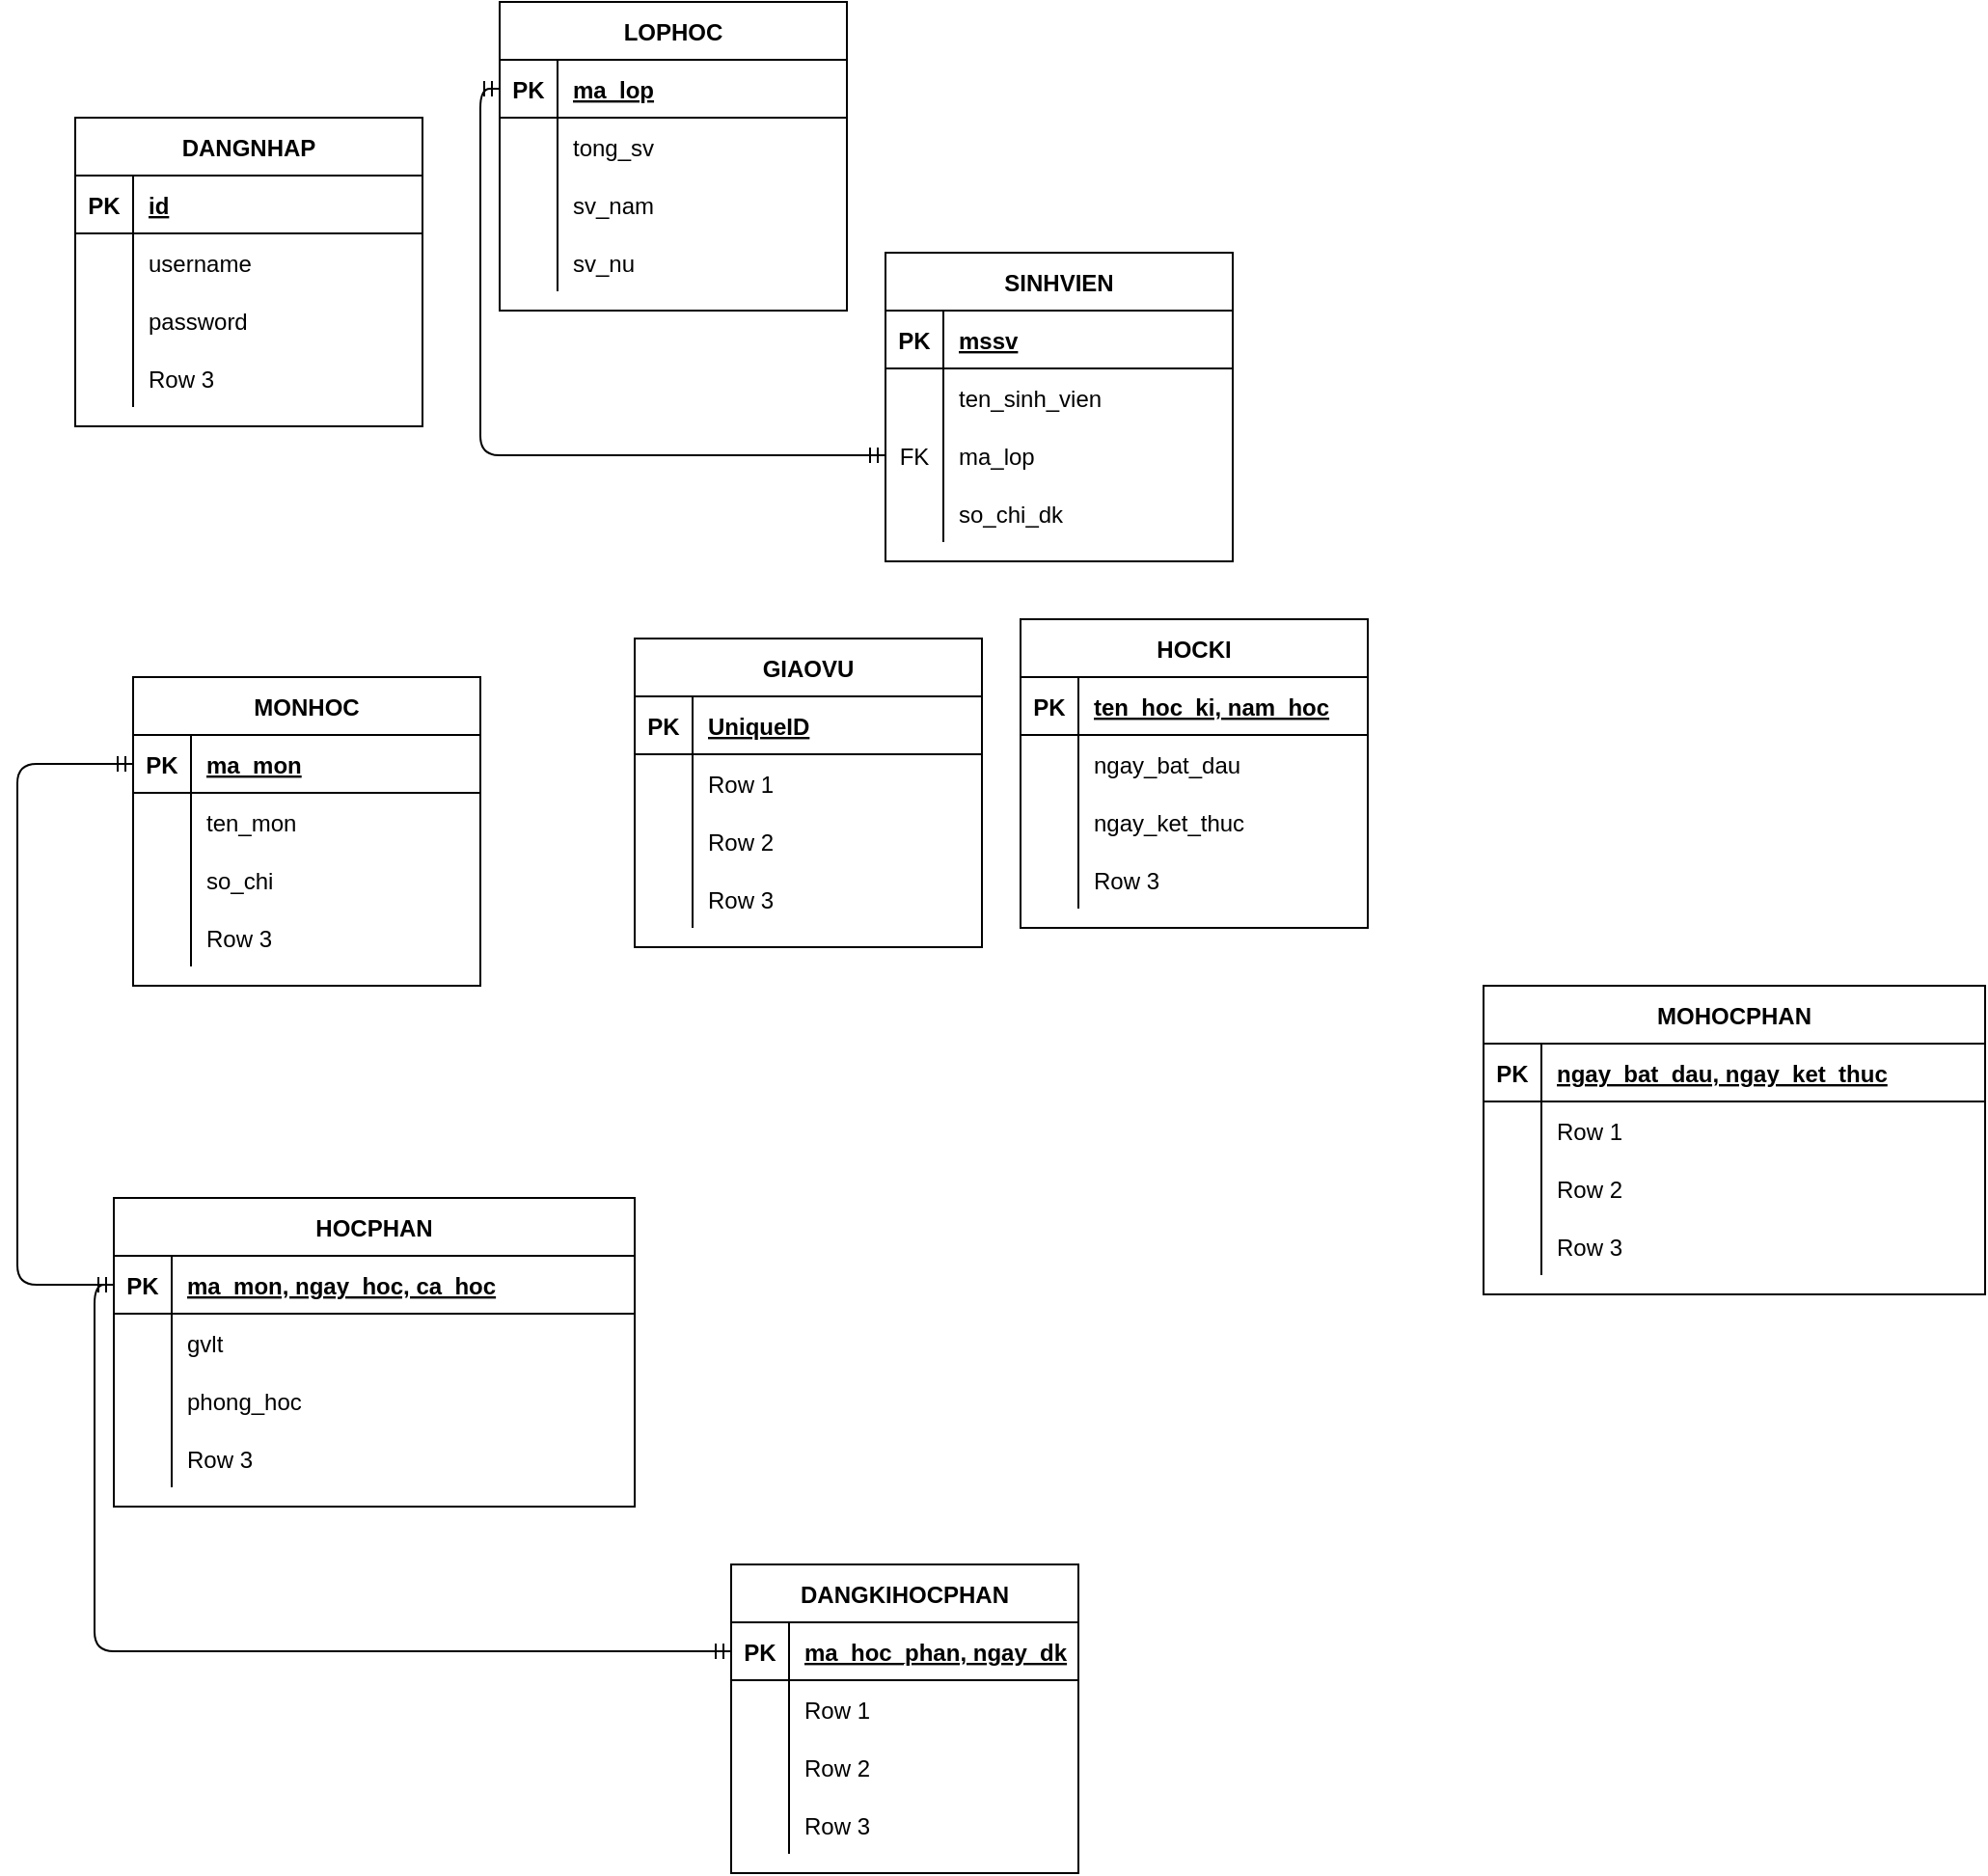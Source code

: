<mxfile version="14.6.13" type="github"><diagram id="GJM6zUSUOL6s_9vkTZ4t" name="Page-1"><mxGraphModel dx="878" dy="973" grid="1" gridSize="10" guides="1" tooltips="1" connect="1" arrows="1" fold="1" page="1" pageScale="1" pageWidth="1654" pageHeight="2336" math="0" shadow="0"><root><mxCell id="0"/><mxCell id="1" parent="0"/><mxCell id="GPSX9ld1nxU1c7M4C676-1" value="DANGNHAP" style="shape=table;startSize=30;container=1;collapsible=1;childLayout=tableLayout;fixedRows=1;rowLines=0;fontStyle=1;align=center;resizeLast=1;" vertex="1" parent="1"><mxGeometry x="130" y="150" width="180" height="160" as="geometry"/></mxCell><mxCell id="GPSX9ld1nxU1c7M4C676-2" value="" style="shape=partialRectangle;collapsible=0;dropTarget=0;pointerEvents=0;fillColor=none;top=0;left=0;bottom=1;right=0;points=[[0,0.5],[1,0.5]];portConstraint=eastwest;" vertex="1" parent="GPSX9ld1nxU1c7M4C676-1"><mxGeometry y="30" width="180" height="30" as="geometry"/></mxCell><mxCell id="GPSX9ld1nxU1c7M4C676-3" value="PK" style="shape=partialRectangle;connectable=0;fillColor=none;top=0;left=0;bottom=0;right=0;fontStyle=1;overflow=hidden;" vertex="1" parent="GPSX9ld1nxU1c7M4C676-2"><mxGeometry width="30" height="30" as="geometry"/></mxCell><mxCell id="GPSX9ld1nxU1c7M4C676-4" value="id" style="shape=partialRectangle;connectable=0;fillColor=none;top=0;left=0;bottom=0;right=0;align=left;spacingLeft=6;fontStyle=5;overflow=hidden;" vertex="1" parent="GPSX9ld1nxU1c7M4C676-2"><mxGeometry x="30" width="150" height="30" as="geometry"/></mxCell><mxCell id="GPSX9ld1nxU1c7M4C676-5" value="" style="shape=partialRectangle;collapsible=0;dropTarget=0;pointerEvents=0;fillColor=none;top=0;left=0;bottom=0;right=0;points=[[0,0.5],[1,0.5]];portConstraint=eastwest;" vertex="1" parent="GPSX9ld1nxU1c7M4C676-1"><mxGeometry y="60" width="180" height="30" as="geometry"/></mxCell><mxCell id="GPSX9ld1nxU1c7M4C676-6" value="" style="shape=partialRectangle;connectable=0;fillColor=none;top=0;left=0;bottom=0;right=0;editable=1;overflow=hidden;" vertex="1" parent="GPSX9ld1nxU1c7M4C676-5"><mxGeometry width="30" height="30" as="geometry"/></mxCell><mxCell id="GPSX9ld1nxU1c7M4C676-7" value="username" style="shape=partialRectangle;connectable=0;fillColor=none;top=0;left=0;bottom=0;right=0;align=left;spacingLeft=6;overflow=hidden;" vertex="1" parent="GPSX9ld1nxU1c7M4C676-5"><mxGeometry x="30" width="150" height="30" as="geometry"/></mxCell><mxCell id="GPSX9ld1nxU1c7M4C676-8" value="" style="shape=partialRectangle;collapsible=0;dropTarget=0;pointerEvents=0;fillColor=none;top=0;left=0;bottom=0;right=0;points=[[0,0.5],[1,0.5]];portConstraint=eastwest;" vertex="1" parent="GPSX9ld1nxU1c7M4C676-1"><mxGeometry y="90" width="180" height="30" as="geometry"/></mxCell><mxCell id="GPSX9ld1nxU1c7M4C676-9" value="" style="shape=partialRectangle;connectable=0;fillColor=none;top=0;left=0;bottom=0;right=0;editable=1;overflow=hidden;" vertex="1" parent="GPSX9ld1nxU1c7M4C676-8"><mxGeometry width="30" height="30" as="geometry"/></mxCell><mxCell id="GPSX9ld1nxU1c7M4C676-10" value="password" style="shape=partialRectangle;connectable=0;fillColor=none;top=0;left=0;bottom=0;right=0;align=left;spacingLeft=6;overflow=hidden;" vertex="1" parent="GPSX9ld1nxU1c7M4C676-8"><mxGeometry x="30" width="150" height="30" as="geometry"/></mxCell><mxCell id="GPSX9ld1nxU1c7M4C676-11" value="" style="shape=partialRectangle;collapsible=0;dropTarget=0;pointerEvents=0;fillColor=none;top=0;left=0;bottom=0;right=0;points=[[0,0.5],[1,0.5]];portConstraint=eastwest;" vertex="1" parent="GPSX9ld1nxU1c7M4C676-1"><mxGeometry y="120" width="180" height="30" as="geometry"/></mxCell><mxCell id="GPSX9ld1nxU1c7M4C676-12" value="" style="shape=partialRectangle;connectable=0;fillColor=none;top=0;left=0;bottom=0;right=0;editable=1;overflow=hidden;" vertex="1" parent="GPSX9ld1nxU1c7M4C676-11"><mxGeometry width="30" height="30" as="geometry"/></mxCell><mxCell id="GPSX9ld1nxU1c7M4C676-13" value="Row 3" style="shape=partialRectangle;connectable=0;fillColor=none;top=0;left=0;bottom=0;right=0;align=left;spacingLeft=6;overflow=hidden;" vertex="1" parent="GPSX9ld1nxU1c7M4C676-11"><mxGeometry x="30" width="150" height="30" as="geometry"/></mxCell><mxCell id="GPSX9ld1nxU1c7M4C676-18" value="SINHVIEN" style="shape=table;startSize=30;container=1;collapsible=1;childLayout=tableLayout;fixedRows=1;rowLines=0;fontStyle=1;align=center;resizeLast=1;" vertex="1" parent="1"><mxGeometry x="550" y="220" width="180" height="160" as="geometry"/></mxCell><mxCell id="GPSX9ld1nxU1c7M4C676-19" value="" style="shape=partialRectangle;collapsible=0;dropTarget=0;pointerEvents=0;fillColor=none;top=0;left=0;bottom=1;right=0;points=[[0,0.5],[1,0.5]];portConstraint=eastwest;" vertex="1" parent="GPSX9ld1nxU1c7M4C676-18"><mxGeometry y="30" width="180" height="30" as="geometry"/></mxCell><mxCell id="GPSX9ld1nxU1c7M4C676-20" value="PK" style="shape=partialRectangle;connectable=0;fillColor=none;top=0;left=0;bottom=0;right=0;fontStyle=1;overflow=hidden;" vertex="1" parent="GPSX9ld1nxU1c7M4C676-19"><mxGeometry width="30" height="30" as="geometry"/></mxCell><mxCell id="GPSX9ld1nxU1c7M4C676-21" value="mssv" style="shape=partialRectangle;connectable=0;fillColor=none;top=0;left=0;bottom=0;right=0;align=left;spacingLeft=6;fontStyle=5;overflow=hidden;" vertex="1" parent="GPSX9ld1nxU1c7M4C676-19"><mxGeometry x="30" width="150" height="30" as="geometry"/></mxCell><mxCell id="GPSX9ld1nxU1c7M4C676-22" value="" style="shape=partialRectangle;collapsible=0;dropTarget=0;pointerEvents=0;fillColor=none;top=0;left=0;bottom=0;right=0;points=[[0,0.5],[1,0.5]];portConstraint=eastwest;" vertex="1" parent="GPSX9ld1nxU1c7M4C676-18"><mxGeometry y="60" width="180" height="30" as="geometry"/></mxCell><mxCell id="GPSX9ld1nxU1c7M4C676-23" value="" style="shape=partialRectangle;connectable=0;fillColor=none;top=0;left=0;bottom=0;right=0;editable=1;overflow=hidden;" vertex="1" parent="GPSX9ld1nxU1c7M4C676-22"><mxGeometry width="30" height="30" as="geometry"/></mxCell><mxCell id="GPSX9ld1nxU1c7M4C676-24" value="ten_sinh_vien" style="shape=partialRectangle;connectable=0;fillColor=none;top=0;left=0;bottom=0;right=0;align=left;spacingLeft=6;overflow=hidden;" vertex="1" parent="GPSX9ld1nxU1c7M4C676-22"><mxGeometry x="30" width="150" height="30" as="geometry"/></mxCell><mxCell id="GPSX9ld1nxU1c7M4C676-25" value="" style="shape=partialRectangle;collapsible=0;dropTarget=0;pointerEvents=0;fillColor=none;top=0;left=0;bottom=0;right=0;points=[[0,0.5],[1,0.5]];portConstraint=eastwest;" vertex="1" parent="GPSX9ld1nxU1c7M4C676-18"><mxGeometry y="90" width="180" height="30" as="geometry"/></mxCell><mxCell id="GPSX9ld1nxU1c7M4C676-26" value="FK" style="shape=partialRectangle;connectable=0;fillColor=none;top=0;left=0;bottom=0;right=0;editable=1;overflow=hidden;" vertex="1" parent="GPSX9ld1nxU1c7M4C676-25"><mxGeometry width="30" height="30" as="geometry"/></mxCell><mxCell id="GPSX9ld1nxU1c7M4C676-27" value="ma_lop" style="shape=partialRectangle;connectable=0;fillColor=none;top=0;left=0;bottom=0;right=0;align=left;spacingLeft=6;overflow=hidden;" vertex="1" parent="GPSX9ld1nxU1c7M4C676-25"><mxGeometry x="30" width="150" height="30" as="geometry"/></mxCell><mxCell id="GPSX9ld1nxU1c7M4C676-28" value="" style="shape=partialRectangle;collapsible=0;dropTarget=0;pointerEvents=0;fillColor=none;top=0;left=0;bottom=0;right=0;points=[[0,0.5],[1,0.5]];portConstraint=eastwest;" vertex="1" parent="GPSX9ld1nxU1c7M4C676-18"><mxGeometry y="120" width="180" height="30" as="geometry"/></mxCell><mxCell id="GPSX9ld1nxU1c7M4C676-29" value="" style="shape=partialRectangle;connectable=0;fillColor=none;top=0;left=0;bottom=0;right=0;editable=1;overflow=hidden;" vertex="1" parent="GPSX9ld1nxU1c7M4C676-28"><mxGeometry width="30" height="30" as="geometry"/></mxCell><mxCell id="GPSX9ld1nxU1c7M4C676-30" value="so_chi_dk" style="shape=partialRectangle;connectable=0;fillColor=none;top=0;left=0;bottom=0;right=0;align=left;spacingLeft=6;overflow=hidden;" vertex="1" parent="GPSX9ld1nxU1c7M4C676-28"><mxGeometry x="30" width="150" height="30" as="geometry"/></mxCell><mxCell id="GPSX9ld1nxU1c7M4C676-31" value="GIAOVU" style="shape=table;startSize=30;container=1;collapsible=1;childLayout=tableLayout;fixedRows=1;rowLines=0;fontStyle=1;align=center;resizeLast=1;" vertex="1" parent="1"><mxGeometry x="420" y="420" width="180" height="160" as="geometry"/></mxCell><mxCell id="GPSX9ld1nxU1c7M4C676-32" value="" style="shape=partialRectangle;collapsible=0;dropTarget=0;pointerEvents=0;fillColor=none;top=0;left=0;bottom=1;right=0;points=[[0,0.5],[1,0.5]];portConstraint=eastwest;" vertex="1" parent="GPSX9ld1nxU1c7M4C676-31"><mxGeometry y="30" width="180" height="30" as="geometry"/></mxCell><mxCell id="GPSX9ld1nxU1c7M4C676-33" value="PK" style="shape=partialRectangle;connectable=0;fillColor=none;top=0;left=0;bottom=0;right=0;fontStyle=1;overflow=hidden;" vertex="1" parent="GPSX9ld1nxU1c7M4C676-32"><mxGeometry width="30" height="30" as="geometry"/></mxCell><mxCell id="GPSX9ld1nxU1c7M4C676-34" value="UniqueID" style="shape=partialRectangle;connectable=0;fillColor=none;top=0;left=0;bottom=0;right=0;align=left;spacingLeft=6;fontStyle=5;overflow=hidden;" vertex="1" parent="GPSX9ld1nxU1c7M4C676-32"><mxGeometry x="30" width="150" height="30" as="geometry"/></mxCell><mxCell id="GPSX9ld1nxU1c7M4C676-35" value="" style="shape=partialRectangle;collapsible=0;dropTarget=0;pointerEvents=0;fillColor=none;top=0;left=0;bottom=0;right=0;points=[[0,0.5],[1,0.5]];portConstraint=eastwest;" vertex="1" parent="GPSX9ld1nxU1c7M4C676-31"><mxGeometry y="60" width="180" height="30" as="geometry"/></mxCell><mxCell id="GPSX9ld1nxU1c7M4C676-36" value="" style="shape=partialRectangle;connectable=0;fillColor=none;top=0;left=0;bottom=0;right=0;editable=1;overflow=hidden;" vertex="1" parent="GPSX9ld1nxU1c7M4C676-35"><mxGeometry width="30" height="30" as="geometry"/></mxCell><mxCell id="GPSX9ld1nxU1c7M4C676-37" value="Row 1" style="shape=partialRectangle;connectable=0;fillColor=none;top=0;left=0;bottom=0;right=0;align=left;spacingLeft=6;overflow=hidden;" vertex="1" parent="GPSX9ld1nxU1c7M4C676-35"><mxGeometry x="30" width="150" height="30" as="geometry"/></mxCell><mxCell id="GPSX9ld1nxU1c7M4C676-38" value="" style="shape=partialRectangle;collapsible=0;dropTarget=0;pointerEvents=0;fillColor=none;top=0;left=0;bottom=0;right=0;points=[[0,0.5],[1,0.5]];portConstraint=eastwest;" vertex="1" parent="GPSX9ld1nxU1c7M4C676-31"><mxGeometry y="90" width="180" height="30" as="geometry"/></mxCell><mxCell id="GPSX9ld1nxU1c7M4C676-39" value="" style="shape=partialRectangle;connectable=0;fillColor=none;top=0;left=0;bottom=0;right=0;editable=1;overflow=hidden;" vertex="1" parent="GPSX9ld1nxU1c7M4C676-38"><mxGeometry width="30" height="30" as="geometry"/></mxCell><mxCell id="GPSX9ld1nxU1c7M4C676-40" value="Row 2" style="shape=partialRectangle;connectable=0;fillColor=none;top=0;left=0;bottom=0;right=0;align=left;spacingLeft=6;overflow=hidden;" vertex="1" parent="GPSX9ld1nxU1c7M4C676-38"><mxGeometry x="30" width="150" height="30" as="geometry"/></mxCell><mxCell id="GPSX9ld1nxU1c7M4C676-41" value="" style="shape=partialRectangle;collapsible=0;dropTarget=0;pointerEvents=0;fillColor=none;top=0;left=0;bottom=0;right=0;points=[[0,0.5],[1,0.5]];portConstraint=eastwest;" vertex="1" parent="GPSX9ld1nxU1c7M4C676-31"><mxGeometry y="120" width="180" height="30" as="geometry"/></mxCell><mxCell id="GPSX9ld1nxU1c7M4C676-42" value="" style="shape=partialRectangle;connectable=0;fillColor=none;top=0;left=0;bottom=0;right=0;editable=1;overflow=hidden;" vertex="1" parent="GPSX9ld1nxU1c7M4C676-41"><mxGeometry width="30" height="30" as="geometry"/></mxCell><mxCell id="GPSX9ld1nxU1c7M4C676-43" value="Row 3" style="shape=partialRectangle;connectable=0;fillColor=none;top=0;left=0;bottom=0;right=0;align=left;spacingLeft=6;overflow=hidden;" vertex="1" parent="GPSX9ld1nxU1c7M4C676-41"><mxGeometry x="30" width="150" height="30" as="geometry"/></mxCell><mxCell id="GPSX9ld1nxU1c7M4C676-44" value="MONHOC" style="shape=table;startSize=30;container=1;collapsible=1;childLayout=tableLayout;fixedRows=1;rowLines=0;fontStyle=1;align=center;resizeLast=1;" vertex="1" parent="1"><mxGeometry x="160" y="440" width="180" height="160" as="geometry"/></mxCell><mxCell id="GPSX9ld1nxU1c7M4C676-45" value="" style="shape=partialRectangle;collapsible=0;dropTarget=0;pointerEvents=0;fillColor=none;top=0;left=0;bottom=1;right=0;points=[[0,0.5],[1,0.5]];portConstraint=eastwest;" vertex="1" parent="GPSX9ld1nxU1c7M4C676-44"><mxGeometry y="30" width="180" height="30" as="geometry"/></mxCell><mxCell id="GPSX9ld1nxU1c7M4C676-46" value="PK" style="shape=partialRectangle;connectable=0;fillColor=none;top=0;left=0;bottom=0;right=0;fontStyle=1;overflow=hidden;" vertex="1" parent="GPSX9ld1nxU1c7M4C676-45"><mxGeometry width="30" height="30" as="geometry"/></mxCell><mxCell id="GPSX9ld1nxU1c7M4C676-47" value="ma_mon" style="shape=partialRectangle;connectable=0;fillColor=none;top=0;left=0;bottom=0;right=0;align=left;spacingLeft=6;fontStyle=5;overflow=hidden;" vertex="1" parent="GPSX9ld1nxU1c7M4C676-45"><mxGeometry x="30" width="150" height="30" as="geometry"/></mxCell><mxCell id="GPSX9ld1nxU1c7M4C676-48" value="" style="shape=partialRectangle;collapsible=0;dropTarget=0;pointerEvents=0;fillColor=none;top=0;left=0;bottom=0;right=0;points=[[0,0.5],[1,0.5]];portConstraint=eastwest;" vertex="1" parent="GPSX9ld1nxU1c7M4C676-44"><mxGeometry y="60" width="180" height="30" as="geometry"/></mxCell><mxCell id="GPSX9ld1nxU1c7M4C676-49" value="" style="shape=partialRectangle;connectable=0;fillColor=none;top=0;left=0;bottom=0;right=0;editable=1;overflow=hidden;" vertex="1" parent="GPSX9ld1nxU1c7M4C676-48"><mxGeometry width="30" height="30" as="geometry"/></mxCell><mxCell id="GPSX9ld1nxU1c7M4C676-50" value="ten_mon" style="shape=partialRectangle;connectable=0;fillColor=none;top=0;left=0;bottom=0;right=0;align=left;spacingLeft=6;overflow=hidden;" vertex="1" parent="GPSX9ld1nxU1c7M4C676-48"><mxGeometry x="30" width="150" height="30" as="geometry"/></mxCell><mxCell id="GPSX9ld1nxU1c7M4C676-51" value="" style="shape=partialRectangle;collapsible=0;dropTarget=0;pointerEvents=0;fillColor=none;top=0;left=0;bottom=0;right=0;points=[[0,0.5],[1,0.5]];portConstraint=eastwest;" vertex="1" parent="GPSX9ld1nxU1c7M4C676-44"><mxGeometry y="90" width="180" height="30" as="geometry"/></mxCell><mxCell id="GPSX9ld1nxU1c7M4C676-52" value="" style="shape=partialRectangle;connectable=0;fillColor=none;top=0;left=0;bottom=0;right=0;editable=1;overflow=hidden;" vertex="1" parent="GPSX9ld1nxU1c7M4C676-51"><mxGeometry width="30" height="30" as="geometry"/></mxCell><mxCell id="GPSX9ld1nxU1c7M4C676-53" value="so_chi" style="shape=partialRectangle;connectable=0;fillColor=none;top=0;left=0;bottom=0;right=0;align=left;spacingLeft=6;overflow=hidden;" vertex="1" parent="GPSX9ld1nxU1c7M4C676-51"><mxGeometry x="30" width="150" height="30" as="geometry"/></mxCell><mxCell id="GPSX9ld1nxU1c7M4C676-54" value="" style="shape=partialRectangle;collapsible=0;dropTarget=0;pointerEvents=0;fillColor=none;top=0;left=0;bottom=0;right=0;points=[[0,0.5],[1,0.5]];portConstraint=eastwest;" vertex="1" parent="GPSX9ld1nxU1c7M4C676-44"><mxGeometry y="120" width="180" height="30" as="geometry"/></mxCell><mxCell id="GPSX9ld1nxU1c7M4C676-55" value="" style="shape=partialRectangle;connectable=0;fillColor=none;top=0;left=0;bottom=0;right=0;editable=1;overflow=hidden;" vertex="1" parent="GPSX9ld1nxU1c7M4C676-54"><mxGeometry width="30" height="30" as="geometry"/></mxCell><mxCell id="GPSX9ld1nxU1c7M4C676-56" value="Row 3" style="shape=partialRectangle;connectable=0;fillColor=none;top=0;left=0;bottom=0;right=0;align=left;spacingLeft=6;overflow=hidden;" vertex="1" parent="GPSX9ld1nxU1c7M4C676-54"><mxGeometry x="30" width="150" height="30" as="geometry"/></mxCell><mxCell id="GPSX9ld1nxU1c7M4C676-57" value="HOCPHAN" style="shape=table;startSize=30;container=1;collapsible=1;childLayout=tableLayout;fixedRows=1;rowLines=0;fontStyle=1;align=center;resizeLast=1;" vertex="1" parent="1"><mxGeometry x="150" y="710" width="270" height="160" as="geometry"/></mxCell><mxCell id="GPSX9ld1nxU1c7M4C676-58" value="" style="shape=partialRectangle;collapsible=0;dropTarget=0;pointerEvents=0;fillColor=none;top=0;left=0;bottom=1;right=0;points=[[0,0.5],[1,0.5]];portConstraint=eastwest;" vertex="1" parent="GPSX9ld1nxU1c7M4C676-57"><mxGeometry y="30" width="270" height="30" as="geometry"/></mxCell><mxCell id="GPSX9ld1nxU1c7M4C676-59" value="PK" style="shape=partialRectangle;connectable=0;fillColor=none;top=0;left=0;bottom=0;right=0;fontStyle=1;overflow=hidden;" vertex="1" parent="GPSX9ld1nxU1c7M4C676-58"><mxGeometry width="30" height="30" as="geometry"/></mxCell><mxCell id="GPSX9ld1nxU1c7M4C676-60" value="ma_mon, ngay_hoc, ca_hoc" style="shape=partialRectangle;connectable=0;fillColor=none;top=0;left=0;bottom=0;right=0;align=left;spacingLeft=6;fontStyle=5;overflow=hidden;" vertex="1" parent="GPSX9ld1nxU1c7M4C676-58"><mxGeometry x="30" width="240" height="30" as="geometry"/></mxCell><mxCell id="GPSX9ld1nxU1c7M4C676-61" value="" style="shape=partialRectangle;collapsible=0;dropTarget=0;pointerEvents=0;fillColor=none;top=0;left=0;bottom=0;right=0;points=[[0,0.5],[1,0.5]];portConstraint=eastwest;" vertex="1" parent="GPSX9ld1nxU1c7M4C676-57"><mxGeometry y="60" width="270" height="30" as="geometry"/></mxCell><mxCell id="GPSX9ld1nxU1c7M4C676-62" value="" style="shape=partialRectangle;connectable=0;fillColor=none;top=0;left=0;bottom=0;right=0;editable=1;overflow=hidden;" vertex="1" parent="GPSX9ld1nxU1c7M4C676-61"><mxGeometry width="30" height="30" as="geometry"/></mxCell><mxCell id="GPSX9ld1nxU1c7M4C676-63" value="gvlt" style="shape=partialRectangle;connectable=0;fillColor=none;top=0;left=0;bottom=0;right=0;align=left;spacingLeft=6;overflow=hidden;" vertex="1" parent="GPSX9ld1nxU1c7M4C676-61"><mxGeometry x="30" width="240" height="30" as="geometry"/></mxCell><mxCell id="GPSX9ld1nxU1c7M4C676-64" value="" style="shape=partialRectangle;collapsible=0;dropTarget=0;pointerEvents=0;fillColor=none;top=0;left=0;bottom=0;right=0;points=[[0,0.5],[1,0.5]];portConstraint=eastwest;" vertex="1" parent="GPSX9ld1nxU1c7M4C676-57"><mxGeometry y="90" width="270" height="30" as="geometry"/></mxCell><mxCell id="GPSX9ld1nxU1c7M4C676-65" value="" style="shape=partialRectangle;connectable=0;fillColor=none;top=0;left=0;bottom=0;right=0;editable=1;overflow=hidden;" vertex="1" parent="GPSX9ld1nxU1c7M4C676-64"><mxGeometry width="30" height="30" as="geometry"/></mxCell><mxCell id="GPSX9ld1nxU1c7M4C676-66" value="phong_hoc" style="shape=partialRectangle;connectable=0;fillColor=none;top=0;left=0;bottom=0;right=0;align=left;spacingLeft=6;overflow=hidden;" vertex="1" parent="GPSX9ld1nxU1c7M4C676-64"><mxGeometry x="30" width="240" height="30" as="geometry"/></mxCell><mxCell id="GPSX9ld1nxU1c7M4C676-67" value="" style="shape=partialRectangle;collapsible=0;dropTarget=0;pointerEvents=0;fillColor=none;top=0;left=0;bottom=0;right=0;points=[[0,0.5],[1,0.5]];portConstraint=eastwest;" vertex="1" parent="GPSX9ld1nxU1c7M4C676-57"><mxGeometry y="120" width="270" height="30" as="geometry"/></mxCell><mxCell id="GPSX9ld1nxU1c7M4C676-68" value="" style="shape=partialRectangle;connectable=0;fillColor=none;top=0;left=0;bottom=0;right=0;editable=1;overflow=hidden;" vertex="1" parent="GPSX9ld1nxU1c7M4C676-67"><mxGeometry width="30" height="30" as="geometry"/></mxCell><mxCell id="GPSX9ld1nxU1c7M4C676-69" value="Row 3" style="shape=partialRectangle;connectable=0;fillColor=none;top=0;left=0;bottom=0;right=0;align=left;spacingLeft=6;overflow=hidden;" vertex="1" parent="GPSX9ld1nxU1c7M4C676-67"><mxGeometry x="30" width="240" height="30" as="geometry"/></mxCell><mxCell id="GPSX9ld1nxU1c7M4C676-70" value="MOHOCPHAN" style="shape=table;startSize=30;container=1;collapsible=1;childLayout=tableLayout;fixedRows=1;rowLines=0;fontStyle=1;align=center;resizeLast=1;" vertex="1" parent="1"><mxGeometry x="860" y="600" width="260" height="160" as="geometry"/></mxCell><mxCell id="GPSX9ld1nxU1c7M4C676-71" value="" style="shape=partialRectangle;collapsible=0;dropTarget=0;pointerEvents=0;fillColor=none;top=0;left=0;bottom=1;right=0;points=[[0,0.5],[1,0.5]];portConstraint=eastwest;" vertex="1" parent="GPSX9ld1nxU1c7M4C676-70"><mxGeometry y="30" width="260" height="30" as="geometry"/></mxCell><mxCell id="GPSX9ld1nxU1c7M4C676-72" value="PK" style="shape=partialRectangle;connectable=0;fillColor=none;top=0;left=0;bottom=0;right=0;fontStyle=1;overflow=hidden;" vertex="1" parent="GPSX9ld1nxU1c7M4C676-71"><mxGeometry width="30" height="30" as="geometry"/></mxCell><mxCell id="GPSX9ld1nxU1c7M4C676-73" value="ngay_bat_dau, ngay_ket_thuc" style="shape=partialRectangle;connectable=0;fillColor=none;top=0;left=0;bottom=0;right=0;align=left;spacingLeft=6;fontStyle=5;overflow=hidden;" vertex="1" parent="GPSX9ld1nxU1c7M4C676-71"><mxGeometry x="30" width="230" height="30" as="geometry"/></mxCell><mxCell id="GPSX9ld1nxU1c7M4C676-74" value="" style="shape=partialRectangle;collapsible=0;dropTarget=0;pointerEvents=0;fillColor=none;top=0;left=0;bottom=0;right=0;points=[[0,0.5],[1,0.5]];portConstraint=eastwest;" vertex="1" parent="GPSX9ld1nxU1c7M4C676-70"><mxGeometry y="60" width="260" height="30" as="geometry"/></mxCell><mxCell id="GPSX9ld1nxU1c7M4C676-75" value="" style="shape=partialRectangle;connectable=0;fillColor=none;top=0;left=0;bottom=0;right=0;editable=1;overflow=hidden;" vertex="1" parent="GPSX9ld1nxU1c7M4C676-74"><mxGeometry width="30" height="30" as="geometry"/></mxCell><mxCell id="GPSX9ld1nxU1c7M4C676-76" value="Row 1" style="shape=partialRectangle;connectable=0;fillColor=none;top=0;left=0;bottom=0;right=0;align=left;spacingLeft=6;overflow=hidden;" vertex="1" parent="GPSX9ld1nxU1c7M4C676-74"><mxGeometry x="30" width="230" height="30" as="geometry"/></mxCell><mxCell id="GPSX9ld1nxU1c7M4C676-77" value="" style="shape=partialRectangle;collapsible=0;dropTarget=0;pointerEvents=0;fillColor=none;top=0;left=0;bottom=0;right=0;points=[[0,0.5],[1,0.5]];portConstraint=eastwest;" vertex="1" parent="GPSX9ld1nxU1c7M4C676-70"><mxGeometry y="90" width="260" height="30" as="geometry"/></mxCell><mxCell id="GPSX9ld1nxU1c7M4C676-78" value="" style="shape=partialRectangle;connectable=0;fillColor=none;top=0;left=0;bottom=0;right=0;editable=1;overflow=hidden;" vertex="1" parent="GPSX9ld1nxU1c7M4C676-77"><mxGeometry width="30" height="30" as="geometry"/></mxCell><mxCell id="GPSX9ld1nxU1c7M4C676-79" value="Row 2" style="shape=partialRectangle;connectable=0;fillColor=none;top=0;left=0;bottom=0;right=0;align=left;spacingLeft=6;overflow=hidden;" vertex="1" parent="GPSX9ld1nxU1c7M4C676-77"><mxGeometry x="30" width="230" height="30" as="geometry"/></mxCell><mxCell id="GPSX9ld1nxU1c7M4C676-80" value="" style="shape=partialRectangle;collapsible=0;dropTarget=0;pointerEvents=0;fillColor=none;top=0;left=0;bottom=0;right=0;points=[[0,0.5],[1,0.5]];portConstraint=eastwest;" vertex="1" parent="GPSX9ld1nxU1c7M4C676-70"><mxGeometry y="120" width="260" height="30" as="geometry"/></mxCell><mxCell id="GPSX9ld1nxU1c7M4C676-81" value="" style="shape=partialRectangle;connectable=0;fillColor=none;top=0;left=0;bottom=0;right=0;editable=1;overflow=hidden;" vertex="1" parent="GPSX9ld1nxU1c7M4C676-80"><mxGeometry width="30" height="30" as="geometry"/></mxCell><mxCell id="GPSX9ld1nxU1c7M4C676-82" value="Row 3" style="shape=partialRectangle;connectable=0;fillColor=none;top=0;left=0;bottom=0;right=0;align=left;spacingLeft=6;overflow=hidden;" vertex="1" parent="GPSX9ld1nxU1c7M4C676-80"><mxGeometry x="30" width="230" height="30" as="geometry"/></mxCell><mxCell id="GPSX9ld1nxU1c7M4C676-83" value="DANGKIHOCPHAN" style="shape=table;startSize=30;container=1;collapsible=1;childLayout=tableLayout;fixedRows=1;rowLines=0;fontStyle=1;align=center;resizeLast=1;" vertex="1" parent="1"><mxGeometry x="470" y="900" width="180" height="160" as="geometry"/></mxCell><mxCell id="GPSX9ld1nxU1c7M4C676-84" value="" style="shape=partialRectangle;collapsible=0;dropTarget=0;pointerEvents=0;fillColor=none;top=0;left=0;bottom=1;right=0;points=[[0,0.5],[1,0.5]];portConstraint=eastwest;" vertex="1" parent="GPSX9ld1nxU1c7M4C676-83"><mxGeometry y="30" width="180" height="30" as="geometry"/></mxCell><mxCell id="GPSX9ld1nxU1c7M4C676-85" value="PK" style="shape=partialRectangle;connectable=0;fillColor=none;top=0;left=0;bottom=0;right=0;fontStyle=1;overflow=hidden;" vertex="1" parent="GPSX9ld1nxU1c7M4C676-84"><mxGeometry width="30" height="30" as="geometry"/></mxCell><mxCell id="GPSX9ld1nxU1c7M4C676-86" value="ma_hoc_phan, ngay_dk" style="shape=partialRectangle;connectable=0;fillColor=none;top=0;left=0;bottom=0;right=0;align=left;spacingLeft=6;fontStyle=5;overflow=hidden;" vertex="1" parent="GPSX9ld1nxU1c7M4C676-84"><mxGeometry x="30" width="150" height="30" as="geometry"/></mxCell><mxCell id="GPSX9ld1nxU1c7M4C676-87" value="" style="shape=partialRectangle;collapsible=0;dropTarget=0;pointerEvents=0;fillColor=none;top=0;left=0;bottom=0;right=0;points=[[0,0.5],[1,0.5]];portConstraint=eastwest;" vertex="1" parent="GPSX9ld1nxU1c7M4C676-83"><mxGeometry y="60" width="180" height="30" as="geometry"/></mxCell><mxCell id="GPSX9ld1nxU1c7M4C676-88" value="" style="shape=partialRectangle;connectable=0;fillColor=none;top=0;left=0;bottom=0;right=0;editable=1;overflow=hidden;" vertex="1" parent="GPSX9ld1nxU1c7M4C676-87"><mxGeometry width="30" height="30" as="geometry"/></mxCell><mxCell id="GPSX9ld1nxU1c7M4C676-89" value="Row 1" style="shape=partialRectangle;connectable=0;fillColor=none;top=0;left=0;bottom=0;right=0;align=left;spacingLeft=6;overflow=hidden;" vertex="1" parent="GPSX9ld1nxU1c7M4C676-87"><mxGeometry x="30" width="150" height="30" as="geometry"/></mxCell><mxCell id="GPSX9ld1nxU1c7M4C676-90" value="" style="shape=partialRectangle;collapsible=0;dropTarget=0;pointerEvents=0;fillColor=none;top=0;left=0;bottom=0;right=0;points=[[0,0.5],[1,0.5]];portConstraint=eastwest;" vertex="1" parent="GPSX9ld1nxU1c7M4C676-83"><mxGeometry y="90" width="180" height="30" as="geometry"/></mxCell><mxCell id="GPSX9ld1nxU1c7M4C676-91" value="" style="shape=partialRectangle;connectable=0;fillColor=none;top=0;left=0;bottom=0;right=0;editable=1;overflow=hidden;" vertex="1" parent="GPSX9ld1nxU1c7M4C676-90"><mxGeometry width="30" height="30" as="geometry"/></mxCell><mxCell id="GPSX9ld1nxU1c7M4C676-92" value="Row 2" style="shape=partialRectangle;connectable=0;fillColor=none;top=0;left=0;bottom=0;right=0;align=left;spacingLeft=6;overflow=hidden;" vertex="1" parent="GPSX9ld1nxU1c7M4C676-90"><mxGeometry x="30" width="150" height="30" as="geometry"/></mxCell><mxCell id="GPSX9ld1nxU1c7M4C676-93" value="" style="shape=partialRectangle;collapsible=0;dropTarget=0;pointerEvents=0;fillColor=none;top=0;left=0;bottom=0;right=0;points=[[0,0.5],[1,0.5]];portConstraint=eastwest;" vertex="1" parent="GPSX9ld1nxU1c7M4C676-83"><mxGeometry y="120" width="180" height="30" as="geometry"/></mxCell><mxCell id="GPSX9ld1nxU1c7M4C676-94" value="" style="shape=partialRectangle;connectable=0;fillColor=none;top=0;left=0;bottom=0;right=0;editable=1;overflow=hidden;" vertex="1" parent="GPSX9ld1nxU1c7M4C676-93"><mxGeometry width="30" height="30" as="geometry"/></mxCell><mxCell id="GPSX9ld1nxU1c7M4C676-95" value="Row 3" style="shape=partialRectangle;connectable=0;fillColor=none;top=0;left=0;bottom=0;right=0;align=left;spacingLeft=6;overflow=hidden;" vertex="1" parent="GPSX9ld1nxU1c7M4C676-93"><mxGeometry x="30" width="150" height="30" as="geometry"/></mxCell><mxCell id="GPSX9ld1nxU1c7M4C676-96" value="LOPHOC" style="shape=table;startSize=30;container=1;collapsible=1;childLayout=tableLayout;fixedRows=1;rowLines=0;fontStyle=1;align=center;resizeLast=1;" vertex="1" parent="1"><mxGeometry x="350" y="90" width="180" height="160" as="geometry"/></mxCell><mxCell id="GPSX9ld1nxU1c7M4C676-97" value="" style="shape=partialRectangle;collapsible=0;dropTarget=0;pointerEvents=0;fillColor=none;top=0;left=0;bottom=1;right=0;points=[[0,0.5],[1,0.5]];portConstraint=eastwest;" vertex="1" parent="GPSX9ld1nxU1c7M4C676-96"><mxGeometry y="30" width="180" height="30" as="geometry"/></mxCell><mxCell id="GPSX9ld1nxU1c7M4C676-98" value="PK" style="shape=partialRectangle;connectable=0;fillColor=none;top=0;left=0;bottom=0;right=0;fontStyle=1;overflow=hidden;" vertex="1" parent="GPSX9ld1nxU1c7M4C676-97"><mxGeometry width="30" height="30" as="geometry"/></mxCell><mxCell id="GPSX9ld1nxU1c7M4C676-99" value="ma_lop" style="shape=partialRectangle;connectable=0;fillColor=none;top=0;left=0;bottom=0;right=0;align=left;spacingLeft=6;fontStyle=5;overflow=hidden;" vertex="1" parent="GPSX9ld1nxU1c7M4C676-97"><mxGeometry x="30" width="150" height="30" as="geometry"/></mxCell><mxCell id="GPSX9ld1nxU1c7M4C676-100" value="" style="shape=partialRectangle;collapsible=0;dropTarget=0;pointerEvents=0;fillColor=none;top=0;left=0;bottom=0;right=0;points=[[0,0.5],[1,0.5]];portConstraint=eastwest;" vertex="1" parent="GPSX9ld1nxU1c7M4C676-96"><mxGeometry y="60" width="180" height="30" as="geometry"/></mxCell><mxCell id="GPSX9ld1nxU1c7M4C676-101" value="" style="shape=partialRectangle;connectable=0;fillColor=none;top=0;left=0;bottom=0;right=0;editable=1;overflow=hidden;" vertex="1" parent="GPSX9ld1nxU1c7M4C676-100"><mxGeometry width="30" height="30" as="geometry"/></mxCell><mxCell id="GPSX9ld1nxU1c7M4C676-102" value="tong_sv" style="shape=partialRectangle;connectable=0;fillColor=none;top=0;left=0;bottom=0;right=0;align=left;spacingLeft=6;overflow=hidden;" vertex="1" parent="GPSX9ld1nxU1c7M4C676-100"><mxGeometry x="30" width="150" height="30" as="geometry"/></mxCell><mxCell id="GPSX9ld1nxU1c7M4C676-103" value="" style="shape=partialRectangle;collapsible=0;dropTarget=0;pointerEvents=0;fillColor=none;top=0;left=0;bottom=0;right=0;points=[[0,0.5],[1,0.5]];portConstraint=eastwest;" vertex="1" parent="GPSX9ld1nxU1c7M4C676-96"><mxGeometry y="90" width="180" height="30" as="geometry"/></mxCell><mxCell id="GPSX9ld1nxU1c7M4C676-104" value="" style="shape=partialRectangle;connectable=0;fillColor=none;top=0;left=0;bottom=0;right=0;editable=1;overflow=hidden;" vertex="1" parent="GPSX9ld1nxU1c7M4C676-103"><mxGeometry width="30" height="30" as="geometry"/></mxCell><mxCell id="GPSX9ld1nxU1c7M4C676-105" value="sv_nam" style="shape=partialRectangle;connectable=0;fillColor=none;top=0;left=0;bottom=0;right=0;align=left;spacingLeft=6;overflow=hidden;" vertex="1" parent="GPSX9ld1nxU1c7M4C676-103"><mxGeometry x="30" width="150" height="30" as="geometry"/></mxCell><mxCell id="GPSX9ld1nxU1c7M4C676-106" value="" style="shape=partialRectangle;collapsible=0;dropTarget=0;pointerEvents=0;fillColor=none;top=0;left=0;bottom=0;right=0;points=[[0,0.5],[1,0.5]];portConstraint=eastwest;" vertex="1" parent="GPSX9ld1nxU1c7M4C676-96"><mxGeometry y="120" width="180" height="30" as="geometry"/></mxCell><mxCell id="GPSX9ld1nxU1c7M4C676-107" value="" style="shape=partialRectangle;connectable=0;fillColor=none;top=0;left=0;bottom=0;right=0;editable=1;overflow=hidden;" vertex="1" parent="GPSX9ld1nxU1c7M4C676-106"><mxGeometry width="30" height="30" as="geometry"/></mxCell><mxCell id="GPSX9ld1nxU1c7M4C676-108" value="sv_nu" style="shape=partialRectangle;connectable=0;fillColor=none;top=0;left=0;bottom=0;right=0;align=left;spacingLeft=6;overflow=hidden;" vertex="1" parent="GPSX9ld1nxU1c7M4C676-106"><mxGeometry x="30" width="150" height="30" as="geometry"/></mxCell><mxCell id="GPSX9ld1nxU1c7M4C676-109" value="HOCKI" style="shape=table;startSize=30;container=1;collapsible=1;childLayout=tableLayout;fixedRows=1;rowLines=0;fontStyle=1;align=center;resizeLast=1;" vertex="1" parent="1"><mxGeometry x="620" y="410" width="180" height="160" as="geometry"/></mxCell><mxCell id="GPSX9ld1nxU1c7M4C676-110" value="" style="shape=partialRectangle;collapsible=0;dropTarget=0;pointerEvents=0;fillColor=none;top=0;left=0;bottom=1;right=0;points=[[0,0.5],[1,0.5]];portConstraint=eastwest;" vertex="1" parent="GPSX9ld1nxU1c7M4C676-109"><mxGeometry y="30" width="180" height="30" as="geometry"/></mxCell><mxCell id="GPSX9ld1nxU1c7M4C676-111" value="PK" style="shape=partialRectangle;connectable=0;fillColor=none;top=0;left=0;bottom=0;right=0;fontStyle=1;overflow=hidden;" vertex="1" parent="GPSX9ld1nxU1c7M4C676-110"><mxGeometry width="30" height="30" as="geometry"/></mxCell><mxCell id="GPSX9ld1nxU1c7M4C676-112" value="ten_hoc_ki, nam_hoc" style="shape=partialRectangle;connectable=0;fillColor=none;top=0;left=0;bottom=0;right=0;align=left;spacingLeft=6;fontStyle=5;overflow=hidden;" vertex="1" parent="GPSX9ld1nxU1c7M4C676-110"><mxGeometry x="30" width="150" height="30" as="geometry"/></mxCell><mxCell id="GPSX9ld1nxU1c7M4C676-113" value="" style="shape=partialRectangle;collapsible=0;dropTarget=0;pointerEvents=0;fillColor=none;top=0;left=0;bottom=0;right=0;points=[[0,0.5],[1,0.5]];portConstraint=eastwest;" vertex="1" parent="GPSX9ld1nxU1c7M4C676-109"><mxGeometry y="60" width="180" height="30" as="geometry"/></mxCell><mxCell id="GPSX9ld1nxU1c7M4C676-114" value="" style="shape=partialRectangle;connectable=0;fillColor=none;top=0;left=0;bottom=0;right=0;editable=1;overflow=hidden;" vertex="1" parent="GPSX9ld1nxU1c7M4C676-113"><mxGeometry width="30" height="30" as="geometry"/></mxCell><mxCell id="GPSX9ld1nxU1c7M4C676-115" value="ngay_bat_dau" style="shape=partialRectangle;connectable=0;fillColor=none;top=0;left=0;bottom=0;right=0;align=left;spacingLeft=6;overflow=hidden;" vertex="1" parent="GPSX9ld1nxU1c7M4C676-113"><mxGeometry x="30" width="150" height="30" as="geometry"/></mxCell><mxCell id="GPSX9ld1nxU1c7M4C676-116" value="" style="shape=partialRectangle;collapsible=0;dropTarget=0;pointerEvents=0;fillColor=none;top=0;left=0;bottom=0;right=0;points=[[0,0.5],[1,0.5]];portConstraint=eastwest;" vertex="1" parent="GPSX9ld1nxU1c7M4C676-109"><mxGeometry y="90" width="180" height="30" as="geometry"/></mxCell><mxCell id="GPSX9ld1nxU1c7M4C676-117" value="" style="shape=partialRectangle;connectable=0;fillColor=none;top=0;left=0;bottom=0;right=0;editable=1;overflow=hidden;" vertex="1" parent="GPSX9ld1nxU1c7M4C676-116"><mxGeometry width="30" height="30" as="geometry"/></mxCell><mxCell id="GPSX9ld1nxU1c7M4C676-118" value="ngay_ket_thuc" style="shape=partialRectangle;connectable=0;fillColor=none;top=0;left=0;bottom=0;right=0;align=left;spacingLeft=6;overflow=hidden;" vertex="1" parent="GPSX9ld1nxU1c7M4C676-116"><mxGeometry x="30" width="150" height="30" as="geometry"/></mxCell><mxCell id="GPSX9ld1nxU1c7M4C676-119" value="" style="shape=partialRectangle;collapsible=0;dropTarget=0;pointerEvents=0;fillColor=none;top=0;left=0;bottom=0;right=0;points=[[0,0.5],[1,0.5]];portConstraint=eastwest;" vertex="1" parent="GPSX9ld1nxU1c7M4C676-109"><mxGeometry y="120" width="180" height="30" as="geometry"/></mxCell><mxCell id="GPSX9ld1nxU1c7M4C676-120" value="" style="shape=partialRectangle;connectable=0;fillColor=none;top=0;left=0;bottom=0;right=0;editable=1;overflow=hidden;" vertex="1" parent="GPSX9ld1nxU1c7M4C676-119"><mxGeometry width="30" height="30" as="geometry"/></mxCell><mxCell id="GPSX9ld1nxU1c7M4C676-121" value="Row 3" style="shape=partialRectangle;connectable=0;fillColor=none;top=0;left=0;bottom=0;right=0;align=left;spacingLeft=6;overflow=hidden;" vertex="1" parent="GPSX9ld1nxU1c7M4C676-119"><mxGeometry x="30" width="150" height="30" as="geometry"/></mxCell><mxCell id="GPSX9ld1nxU1c7M4C676-122" value="" style="edgeStyle=orthogonalEdgeStyle;fontSize=12;html=1;endArrow=ERmandOne;startArrow=ERmandOne;entryX=0;entryY=0.5;entryDx=0;entryDy=0;exitX=0;exitY=0.5;exitDx=0;exitDy=0;" edge="1" parent="1" source="GPSX9ld1nxU1c7M4C676-58" target="GPSX9ld1nxU1c7M4C676-45"><mxGeometry width="100" height="100" relative="1" as="geometry"><mxPoint x="50" y="660" as="sourcePoint"/><mxPoint x="150" y="560" as="targetPoint"/><Array as="points"><mxPoint x="100" y="755"/><mxPoint x="100" y="485"/></Array></mxGeometry></mxCell><mxCell id="GPSX9ld1nxU1c7M4C676-124" value="" style="edgeStyle=orthogonalEdgeStyle;fontSize=12;html=1;endArrow=ERmandOne;startArrow=ERmandOne;entryX=0;entryY=0.5;entryDx=0;entryDy=0;exitX=0;exitY=0.5;exitDx=0;exitDy=0;" edge="1" parent="1" source="GPSX9ld1nxU1c7M4C676-97" target="GPSX9ld1nxU1c7M4C676-25"><mxGeometry width="100" height="100" relative="1" as="geometry"><mxPoint x="520" y="450" as="sourcePoint"/><mxPoint x="620" y="350" as="targetPoint"/></mxGeometry></mxCell><mxCell id="GPSX9ld1nxU1c7M4C676-125" value="" style="edgeStyle=orthogonalEdgeStyle;fontSize=12;html=1;endArrow=ERmandOne;startArrow=ERmandOne;exitX=0;exitY=0.5;exitDx=0;exitDy=0;entryX=0;entryY=0.5;entryDx=0;entryDy=0;" edge="1" parent="1" source="GPSX9ld1nxU1c7M4C676-84" target="GPSX9ld1nxU1c7M4C676-58"><mxGeometry width="100" height="100" relative="1" as="geometry"><mxPoint x="520" y="750" as="sourcePoint"/><mxPoint x="620" y="650" as="targetPoint"/></mxGeometry></mxCell></root></mxGraphModel></diagram></mxfile>